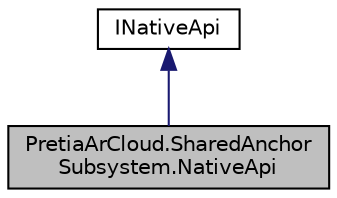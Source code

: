 digraph "PretiaArCloud.SharedAnchorSubsystem.NativeApi"
{
 // LATEX_PDF_SIZE
  edge [fontname="Helvetica",fontsize="10",labelfontname="Helvetica",labelfontsize="10"];
  node [fontname="Helvetica",fontsize="10",shape=record];
  Node1 [label="PretiaArCloud.SharedAnchor\lSubsystem.NativeApi",height=0.2,width=0.4,color="black", fillcolor="grey75", style="filled", fontcolor="black",tooltip=" "];
  Node2 -> Node1 [dir="back",color="midnightblue",fontsize="10",style="solid",fontname="Helvetica"];
  Node2 [label="INativeApi",height=0.2,width=0.4,color="black", fillcolor="white", style="filled",URL="$interfacePretiaArCloud_1_1SharedAnchorSubsystem_1_1INativeApi.html",tooltip=" "];
}
